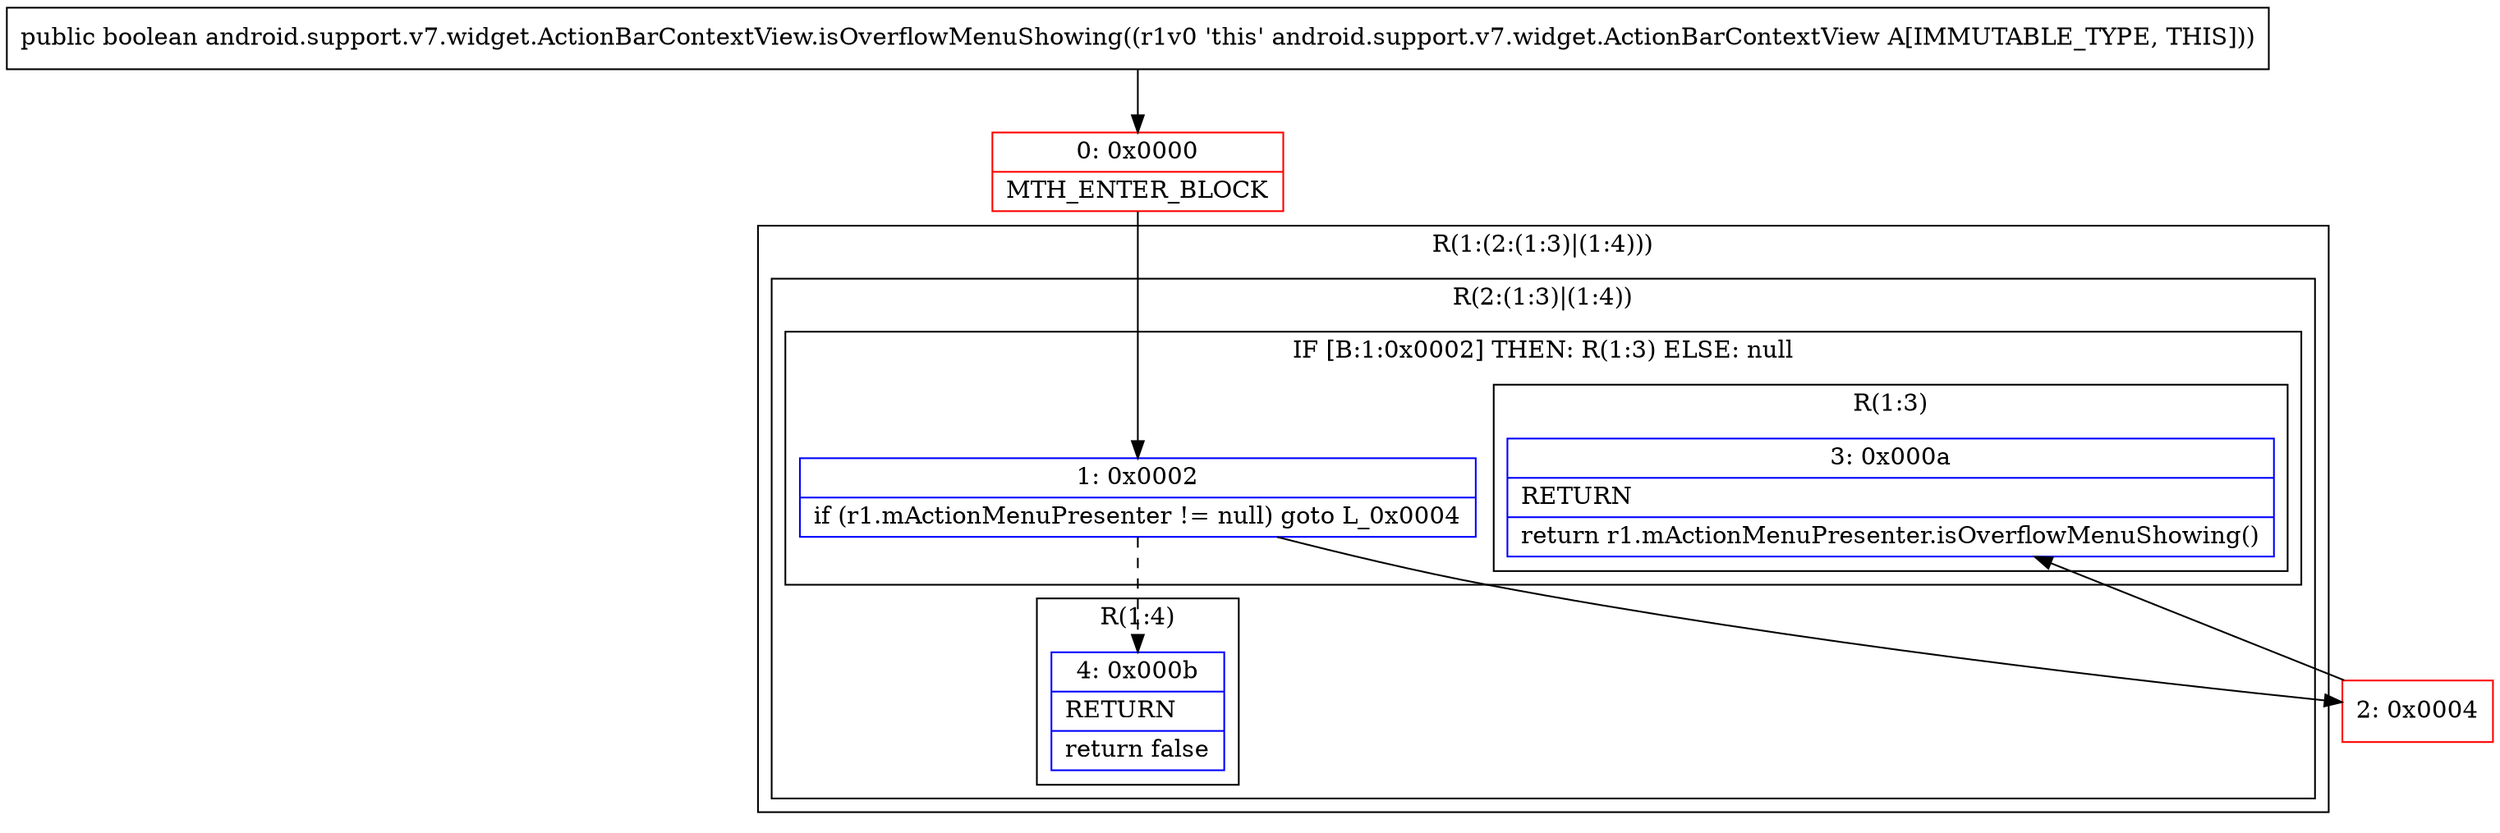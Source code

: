digraph "CFG forandroid.support.v7.widget.ActionBarContextView.isOverflowMenuShowing()Z" {
subgraph cluster_Region_1609295751 {
label = "R(1:(2:(1:3)|(1:4)))";
node [shape=record,color=blue];
subgraph cluster_Region_1220616377 {
label = "R(2:(1:3)|(1:4))";
node [shape=record,color=blue];
subgraph cluster_IfRegion_797426697 {
label = "IF [B:1:0x0002] THEN: R(1:3) ELSE: null";
node [shape=record,color=blue];
Node_1 [shape=record,label="{1\:\ 0x0002|if (r1.mActionMenuPresenter != null) goto L_0x0004\l}"];
subgraph cluster_Region_1756177048 {
label = "R(1:3)";
node [shape=record,color=blue];
Node_3 [shape=record,label="{3\:\ 0x000a|RETURN\l|return r1.mActionMenuPresenter.isOverflowMenuShowing()\l}"];
}
}
subgraph cluster_Region_1752840149 {
label = "R(1:4)";
node [shape=record,color=blue];
Node_4 [shape=record,label="{4\:\ 0x000b|RETURN\l|return false\l}"];
}
}
}
Node_0 [shape=record,color=red,label="{0\:\ 0x0000|MTH_ENTER_BLOCK\l}"];
Node_2 [shape=record,color=red,label="{2\:\ 0x0004}"];
MethodNode[shape=record,label="{public boolean android.support.v7.widget.ActionBarContextView.isOverflowMenuShowing((r1v0 'this' android.support.v7.widget.ActionBarContextView A[IMMUTABLE_TYPE, THIS])) }"];
MethodNode -> Node_0;
Node_1 -> Node_2;
Node_1 -> Node_4[style=dashed];
Node_0 -> Node_1;
Node_2 -> Node_3;
}

